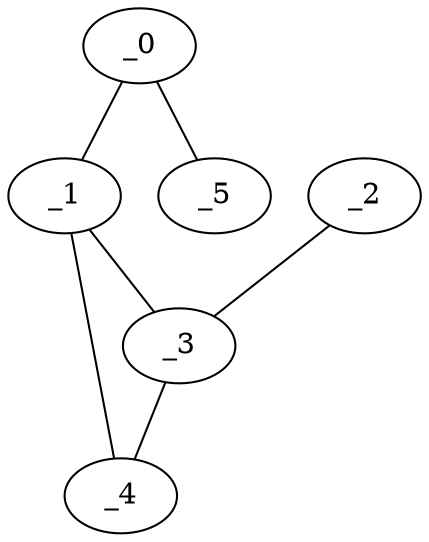 graph WP1_0008 {
	_0	 [x="0.52",
		y="2.99"];
	_1	 [x="1.37469",
		y="0.6621"];
	_0 -- _1;
	_5	 [x="2.53471",
		y="2.35598"];
	_0 -- _5;
	_3	 [x="1.77448",
		y="0.457736"];
	_1 -- _3;
	_4	 [x="1.21808",
		y="1.73459"];
	_1 -- _4;
	_2	 [x="1.92368",
		y="3.06179"];
	_2 -- _3;
	_3 -- _4;
}
